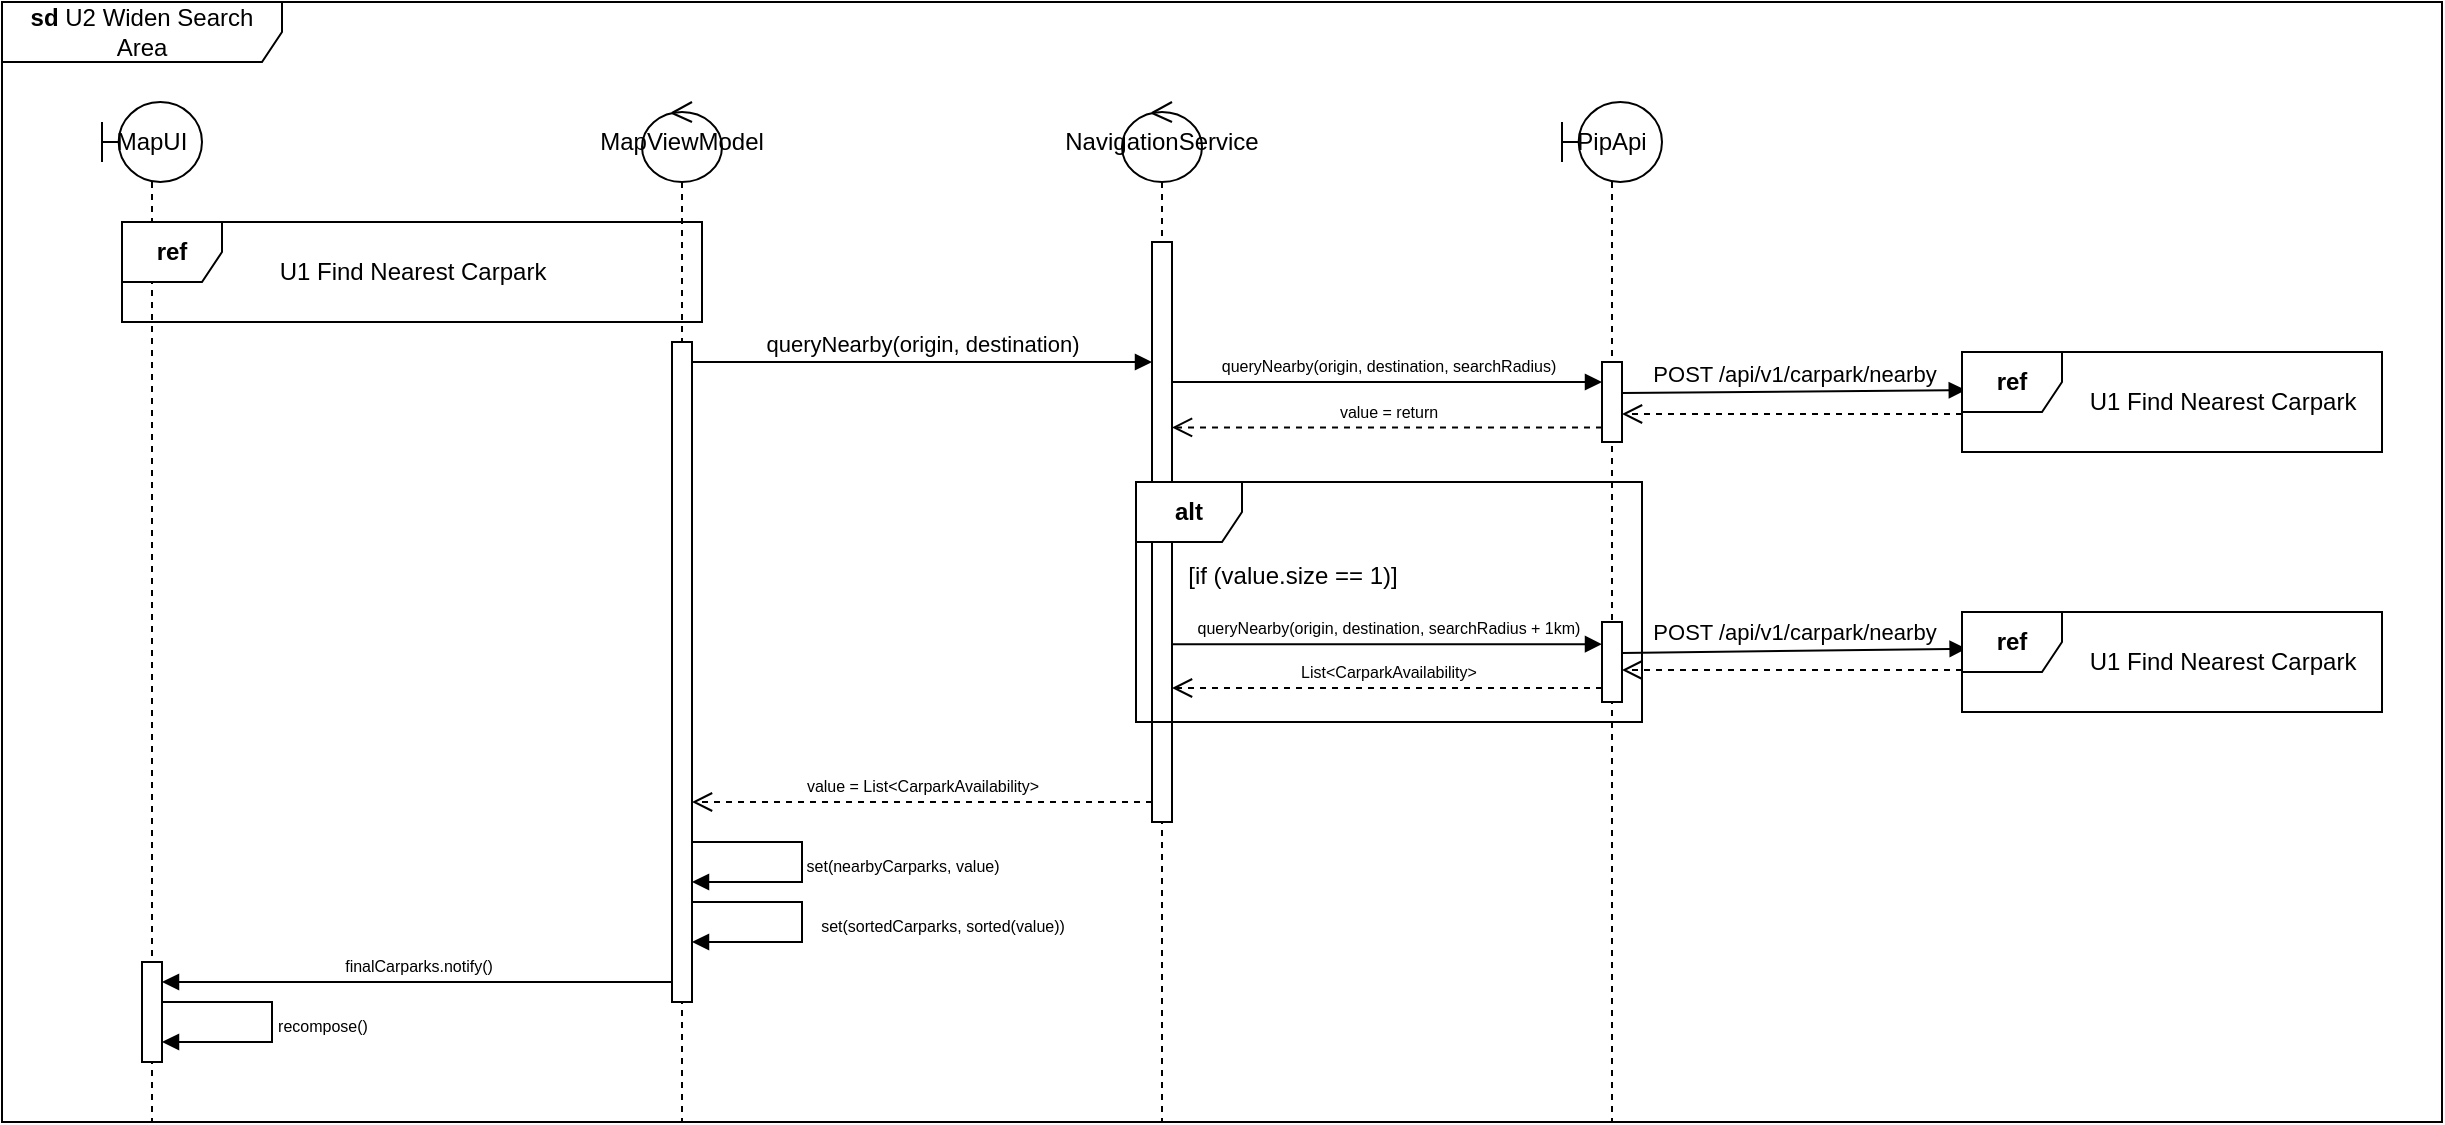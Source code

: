 <mxfile version="22.1.3" type="google">
  <diagram name="Page-1" id="HZln_TAxclxzuqFvXZql">
    <mxGraphModel grid="1" page="1" gridSize="10" guides="1" tooltips="1" connect="1" arrows="1" fold="1" pageScale="1" pageWidth="827" pageHeight="1169" math="0" shadow="0">
      <root>
        <mxCell id="0" />
        <mxCell id="1" parent="0" />
        <mxCell id="nsnuBRXvl4yaV5E1CfSB-3" value="NavigationService" style="shape=umlLifeline;perimeter=lifelinePerimeter;whiteSpace=wrap;html=1;container=1;dropTarget=0;collapsible=0;recursiveResize=0;outlineConnect=0;portConstraint=eastwest;newEdgeStyle={&quot;curved&quot;:0,&quot;rounded&quot;:0};participant=umlControl;" vertex="1" parent="1">
          <mxGeometry x="560" y="50" width="40" height="510" as="geometry" />
        </mxCell>
        <mxCell id="nsnuBRXvl4yaV5E1CfSB-4" value="" style="html=1;points=[[0,0,0,0,5],[0,1,0,0,-5],[1,0,0,0,5],[1,1,0,0,-5]];perimeter=orthogonalPerimeter;outlineConnect=0;targetShapes=umlLifeline;portConstraint=eastwest;newEdgeStyle={&quot;curved&quot;:0,&quot;rounded&quot;:0};" vertex="1" parent="nsnuBRXvl4yaV5E1CfSB-3">
          <mxGeometry x="15" y="70" width="10" height="290" as="geometry" />
        </mxCell>
        <mxCell id="nsnuBRXvl4yaV5E1CfSB-5" value="MapViewModel" style="shape=umlLifeline;perimeter=lifelinePerimeter;whiteSpace=wrap;html=1;container=1;dropTarget=0;collapsible=0;recursiveResize=0;outlineConnect=0;portConstraint=eastwest;newEdgeStyle={&quot;curved&quot;:0,&quot;rounded&quot;:0};participant=umlControl;" vertex="1" parent="1">
          <mxGeometry x="320" y="50" width="40" height="510" as="geometry" />
        </mxCell>
        <mxCell id="nsnuBRXvl4yaV5E1CfSB-6" value="" style="html=1;points=[[0,0,0,0,5],[0,1,0,0,-5],[1,0,0,0,5],[1,1,0,0,-5]];perimeter=orthogonalPerimeter;outlineConnect=0;targetShapes=umlLifeline;portConstraint=eastwest;newEdgeStyle={&quot;curved&quot;:0,&quot;rounded&quot;:0};" vertex="1" parent="nsnuBRXvl4yaV5E1CfSB-5">
          <mxGeometry x="15" y="120" width="10" height="330" as="geometry" />
        </mxCell>
        <mxCell id="nsnuBRXvl4yaV5E1CfSB-7" value="&lt;font style=&quot;font-size: 11px;&quot;&gt;queryNearby(origin, destination)&lt;/font&gt;" style="html=1;verticalAlign=bottom;endArrow=block;curved=0;rounded=0;fontSize=11;" edge="1" parent="1">
          <mxGeometry width="80" relative="1" as="geometry">
            <mxPoint x="345" y="180" as="sourcePoint" />
            <mxPoint x="575" y="180" as="targetPoint" />
            <Array as="points" />
          </mxGeometry>
        </mxCell>
        <mxCell id="nsnuBRXvl4yaV5E1CfSB-8" value="PipApi" style="shape=umlLifeline;perimeter=lifelinePerimeter;whiteSpace=wrap;html=1;container=1;dropTarget=0;collapsible=0;recursiveResize=0;outlineConnect=0;portConstraint=eastwest;newEdgeStyle={&quot;curved&quot;:0,&quot;rounded&quot;:0};participant=umlBoundary;" vertex="1" parent="1">
          <mxGeometry x="780" y="50" width="50" height="510" as="geometry" />
        </mxCell>
        <mxCell id="nsnuBRXvl4yaV5E1CfSB-9" value="" style="html=1;points=[[0,0,0,0,5],[0,1,0,0,-5],[1,0,0,0,5],[1,1,0,0,-5]];perimeter=orthogonalPerimeter;outlineConnect=0;targetShapes=umlLifeline;portConstraint=eastwest;newEdgeStyle={&quot;curved&quot;:0,&quot;rounded&quot;:0};" vertex="1" parent="nsnuBRXvl4yaV5E1CfSB-8">
          <mxGeometry x="20" y="130" width="10" height="40" as="geometry" />
        </mxCell>
        <mxCell id="nsnuBRXvl4yaV5E1CfSB-10" value="&lt;b&gt;sd &lt;/b&gt;U2 Widen Search Area" style="shape=umlFrame;whiteSpace=wrap;html=1;pointerEvents=0;width=140;height=30;" vertex="1" parent="1">
          <mxGeometry width="1220" height="560" as="geometry" />
        </mxCell>
        <mxCell id="nsnuBRXvl4yaV5E1CfSB-11" value="&lt;font style=&quot;font-size: 8px;&quot;&gt;queryNearby(origin, destination, searchRadius)&lt;/font&gt;" style="html=1;verticalAlign=bottom;endArrow=block;curved=0;rounded=0;" edge="1" parent="1" source="nsnuBRXvl4yaV5E1CfSB-4" target="nsnuBRXvl4yaV5E1CfSB-9">
          <mxGeometry width="80" relative="1" as="geometry">
            <mxPoint x="435" y="189.62" as="sourcePoint" />
            <mxPoint x="580" y="190" as="targetPoint" />
            <Array as="points">
              <mxPoint x="720" y="190" />
            </Array>
          </mxGeometry>
        </mxCell>
        <mxCell id="nsnuBRXvl4yaV5E1CfSB-12" value="&lt;font style=&quot;font-size: 8px;&quot;&gt;value = return&lt;/font&gt;" style="html=1;verticalAlign=bottom;endArrow=open;dashed=1;endSize=8;curved=0;rounded=0;" edge="1" parent="1">
          <mxGeometry relative="1" as="geometry">
            <mxPoint x="800" y="212.71" as="sourcePoint" />
            <mxPoint x="585" y="212.71" as="targetPoint" />
          </mxGeometry>
        </mxCell>
        <mxCell id="nsnuBRXvl4yaV5E1CfSB-14" value="&lt;font style=&quot;font-size: 8px;&quot;&gt;queryNearby(origin, destination, searchRadius + 1km)&lt;/font&gt;" style="html=1;verticalAlign=bottom;endArrow=block;curved=0;rounded=0;" edge="1" parent="1">
          <mxGeometry width="80" relative="1" as="geometry">
            <mxPoint x="585" y="321.07" as="sourcePoint" />
            <mxPoint x="800" y="321.07" as="targetPoint" />
            <Array as="points" />
          </mxGeometry>
        </mxCell>
        <mxCell id="nsnuBRXvl4yaV5E1CfSB-15" value="&lt;font style=&quot;font-size: 8px;&quot;&gt;List&amp;lt;CarparkAvailability&amp;gt;&lt;/font&gt;" style="html=1;verticalAlign=bottom;endArrow=open;dashed=1;endSize=8;curved=0;rounded=0;" edge="1" parent="1">
          <mxGeometry relative="1" as="geometry">
            <mxPoint x="800" y="343.0" as="sourcePoint" />
            <mxPoint x="585" y="343" as="targetPoint" />
          </mxGeometry>
        </mxCell>
        <mxCell id="nsnuBRXvl4yaV5E1CfSB-16" value="&lt;font style=&quot;font-size: 8px;&quot;&gt;value = List&amp;lt;CarparkAvailability&amp;gt;&lt;/font&gt;" style="html=1;verticalAlign=bottom;endArrow=open;dashed=1;endSize=8;curved=0;rounded=0;" edge="1" parent="1">
          <mxGeometry relative="1" as="geometry">
            <mxPoint x="575" y="400" as="sourcePoint" />
            <mxPoint x="345" y="400" as="targetPoint" />
          </mxGeometry>
        </mxCell>
        <mxCell id="nsnuBRXvl4yaV5E1CfSB-17" value="MapUI" style="shape=umlLifeline;perimeter=lifelinePerimeter;whiteSpace=wrap;html=1;container=1;dropTarget=0;collapsible=0;recursiveResize=0;outlineConnect=0;portConstraint=eastwest;newEdgeStyle={&quot;curved&quot;:0,&quot;rounded&quot;:0};participant=umlBoundary;" vertex="1" parent="1">
          <mxGeometry x="50" y="50" width="50" height="510" as="geometry" />
        </mxCell>
        <mxCell id="nsnuBRXvl4yaV5E1CfSB-18" value="" style="html=1;points=[[0,0,0,0,5],[0,1,0,0,-5],[1,0,0,0,5],[1,1,0,0,-5]];perimeter=orthogonalPerimeter;outlineConnect=0;targetShapes=umlLifeline;portConstraint=eastwest;newEdgeStyle={&quot;curved&quot;:0,&quot;rounded&quot;:0};" vertex="1" parent="nsnuBRXvl4yaV5E1CfSB-17">
          <mxGeometry x="20" y="430" width="10" height="50" as="geometry" />
        </mxCell>
        <mxCell id="nsnuBRXvl4yaV5E1CfSB-19" value="&lt;font style=&quot;font-size: 8px;&quot;&gt;set(nearbyCarparks, value)&lt;/font&gt;" style="html=1;verticalAlign=bottom;endArrow=block;curved=0;rounded=0;" edge="1" parent="1">
          <mxGeometry x="0.154" y="-50" width="80" relative="1" as="geometry">
            <mxPoint x="345" y="420" as="sourcePoint" />
            <mxPoint x="345" y="440" as="targetPoint" />
            <Array as="points">
              <mxPoint x="400" y="420" />
              <mxPoint x="400" y="440" />
            </Array>
            <mxPoint x="50" y="50" as="offset" />
          </mxGeometry>
        </mxCell>
        <mxCell id="nsnuBRXvl4yaV5E1CfSB-20" value="&lt;font style=&quot;font-size: 8px;&quot;&gt;set(sortedCarparks, sorted(value))&lt;/font&gt;" style="html=1;verticalAlign=bottom;endArrow=block;curved=0;rounded=0;" edge="1" parent="1">
          <mxGeometry x="0.154" y="-70" width="80" relative="1" as="geometry">
            <mxPoint x="345" y="450" as="sourcePoint" />
            <mxPoint x="345" y="470" as="targetPoint" />
            <Array as="points">
              <mxPoint x="400" y="450" />
              <mxPoint x="400" y="470" />
            </Array>
            <mxPoint x="70" y="70" as="offset" />
          </mxGeometry>
        </mxCell>
        <mxCell id="nsnuBRXvl4yaV5E1CfSB-21" value="&lt;font style=&quot;font-size: 8px;&quot;&gt;finalCarparks.notify()&lt;/font&gt;" style="html=1;verticalAlign=bottom;endArrow=block;curved=0;rounded=0;" edge="1" parent="1" source="nsnuBRXvl4yaV5E1CfSB-6">
          <mxGeometry width="80" relative="1" as="geometry">
            <mxPoint x="230" y="480" as="sourcePoint" />
            <mxPoint x="80" y="490" as="targetPoint" />
          </mxGeometry>
        </mxCell>
        <mxCell id="nsnuBRXvl4yaV5E1CfSB-22" value="&lt;font style=&quot;font-size: 8px;&quot;&gt;recompose()&lt;/font&gt;" style="html=1;verticalAlign=bottom;endArrow=block;curved=0;rounded=0;" edge="1" parent="1">
          <mxGeometry x="0.154" y="-25" width="80" relative="1" as="geometry">
            <mxPoint x="80" y="500" as="sourcePoint" />
            <mxPoint x="80" y="520" as="targetPoint" />
            <Array as="points">
              <mxPoint x="135" y="500" />
              <mxPoint x="135" y="520" />
            </Array>
            <mxPoint x="25" y="25" as="offset" />
          </mxGeometry>
        </mxCell>
        <mxCell id="XJgKt5gbjQXstTjNCs9V-1" value="&lt;b&gt;ref&lt;/b&gt;" style="shape=umlFrame;whiteSpace=wrap;html=1;pointerEvents=0;recursiveResize=0;container=1;collapsible=0;width=50;height=30;" vertex="1" parent="1">
          <mxGeometry x="60" y="110" width="290" height="50" as="geometry" />
        </mxCell>
        <mxCell id="XJgKt5gbjQXstTjNCs9V-2" value="U1 Find Nearest Carpark" style="text;html=1;align=center;verticalAlign=middle;resizable=0;points=[];autosize=1;strokeColor=none;fillColor=none;" vertex="1" parent="XJgKt5gbjQXstTjNCs9V-1">
          <mxGeometry x="65" y="10" width="160" height="30" as="geometry" />
        </mxCell>
        <mxCell id="XJgKt5gbjQXstTjNCs9V-6" value="&lt;b&gt;alt&lt;/b&gt;" style="shape=umlFrame;whiteSpace=wrap;html=1;pointerEvents=0;recursiveResize=0;container=1;collapsible=0;width=53;height=30;" vertex="1" parent="1">
          <mxGeometry x="567" y="240" width="253" height="120" as="geometry" />
        </mxCell>
        <mxCell id="XJgKt5gbjQXstTjNCs9V-7" value="[if (value.size == 1)]" style="text;html=1;align=center;verticalAlign=middle;resizable=0;points=[];autosize=1;strokeColor=none;fillColor=none;" vertex="1" parent="XJgKt5gbjQXstTjNCs9V-6">
          <mxGeometry x="13" y="32" width="130" height="30" as="geometry" />
        </mxCell>
        <mxCell id="XJgKt5gbjQXstTjNCs9V-9" value="" style="html=1;points=[[0,0,0,0,5],[0,1,0,0,-5],[1,0,0,0,5],[1,1,0,0,-5]];perimeter=orthogonalPerimeter;outlineConnect=0;targetShapes=umlLifeline;portConstraint=eastwest;newEdgeStyle={&quot;curved&quot;:0,&quot;rounded&quot;:0};" vertex="1" parent="XJgKt5gbjQXstTjNCs9V-6">
          <mxGeometry x="233" y="70" width="10" height="40" as="geometry" />
        </mxCell>
        <mxCell id="XJgKt5gbjQXstTjNCs9V-13" value="POST /api/v1/carpark/nearby" style="html=1;verticalAlign=bottom;endArrow=block;curved=0;rounded=0;entryX=0.009;entryY=0.381;entryDx=0;entryDy=0;entryPerimeter=0;" edge="1" parent="1" target="XJgKt5gbjQXstTjNCs9V-11">
          <mxGeometry width="80" relative="1" as="geometry">
            <mxPoint x="810" y="195.52" as="sourcePoint" />
            <mxPoint x="981.38" y="198.2" as="targetPoint" />
          </mxGeometry>
        </mxCell>
        <mxCell id="XJgKt5gbjQXstTjNCs9V-11" value="&lt;b&gt;ref&lt;/b&gt;" style="shape=umlFrame;whiteSpace=wrap;html=1;pointerEvents=0;recursiveResize=0;container=1;collapsible=0;width=50;height=30;" vertex="1" parent="1">
          <mxGeometry x="980" y="175" width="210" height="50" as="geometry" />
        </mxCell>
        <mxCell id="XJgKt5gbjQXstTjNCs9V-12" value="U1 Find Nearest Carpark" style="text;html=1;align=center;verticalAlign=middle;resizable=0;points=[];autosize=1;strokeColor=none;fillColor=none;" vertex="1" parent="XJgKt5gbjQXstTjNCs9V-11">
          <mxGeometry x="50" y="10" width="160" height="30" as="geometry" />
        </mxCell>
        <mxCell id="XJgKt5gbjQXstTjNCs9V-14" value="" style="html=1;verticalAlign=bottom;endArrow=open;dashed=1;endSize=8;curved=0;rounded=0;" edge="1" parent="1">
          <mxGeometry relative="1" as="geometry">
            <mxPoint x="980" y="206" as="sourcePoint" />
            <mxPoint x="810" y="206" as="targetPoint" />
          </mxGeometry>
        </mxCell>
        <mxCell id="XJgKt5gbjQXstTjNCs9V-15" value="POST /api/v1/carpark/nearby" style="html=1;verticalAlign=bottom;endArrow=block;curved=0;rounded=0;entryX=0.011;entryY=0.367;entryDx=0;entryDy=0;entryPerimeter=0;" edge="1" parent="1" target="XJgKt5gbjQXstTjNCs9V-16">
          <mxGeometry width="80" relative="1" as="geometry">
            <mxPoint x="810" y="325.52" as="sourcePoint" />
            <mxPoint x="981.38" y="328.2" as="targetPoint" />
          </mxGeometry>
        </mxCell>
        <mxCell id="XJgKt5gbjQXstTjNCs9V-16" value="&lt;b&gt;ref&lt;/b&gt;" style="shape=umlFrame;whiteSpace=wrap;html=1;pointerEvents=0;recursiveResize=0;container=1;collapsible=0;width=50;height=30;" vertex="1" parent="1">
          <mxGeometry x="980" y="305" width="210" height="50" as="geometry" />
        </mxCell>
        <mxCell id="XJgKt5gbjQXstTjNCs9V-17" value="U1 Find Nearest Carpark" style="text;html=1;align=center;verticalAlign=middle;resizable=0;points=[];autosize=1;strokeColor=none;fillColor=none;" vertex="1" parent="XJgKt5gbjQXstTjNCs9V-16">
          <mxGeometry x="50" y="10" width="160" height="30" as="geometry" />
        </mxCell>
        <mxCell id="XJgKt5gbjQXstTjNCs9V-18" value="" style="html=1;verticalAlign=bottom;endArrow=open;dashed=1;endSize=8;curved=0;rounded=0;" edge="1" parent="1">
          <mxGeometry relative="1" as="geometry">
            <mxPoint x="980" y="334" as="sourcePoint" />
            <mxPoint x="810" y="334" as="targetPoint" />
          </mxGeometry>
        </mxCell>
      </root>
    </mxGraphModel>
  </diagram>
</mxfile>
